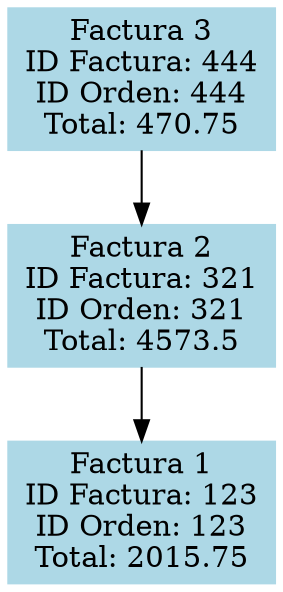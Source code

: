 digraph G {
    rankdir=TB;
    node [shape=box, style=filled, color=lightblue];
    factura3 [label="Factura 3\nID Factura: 444\nID Orden: 444\nTotal: 470.75"];
    factura3 -> factura2 [dir=forward];
    factura2 [label="Factura 2\nID Factura: 321\nID Orden: 321\nTotal: 4573.5"];
    factura2 -> factura1 [dir=forward];
    factura1 [label="Factura 1\nID Factura: 123\nID Orden: 123\nTotal: 2015.75"];
}
